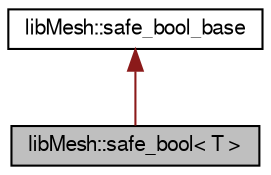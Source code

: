 digraph "libMesh::safe_bool&lt; T &gt;"
{
  edge [fontname="FreeSans",fontsize="10",labelfontname="FreeSans",labelfontsize="10"];
  node [fontname="FreeSans",fontsize="10",shape=record];
  Node1 [label="libMesh::safe_bool\< T \>",height=0.2,width=0.4,color="black", fillcolor="grey75", style="filled", fontcolor="black"];
  Node2 -> Node1 [dir="back",color="firebrick4",fontsize="10",style="solid",fontname="FreeSans"];
  Node2 [label="libMesh::safe_bool_base",height=0.2,width=0.4,color="black", fillcolor="white", style="filled",URL="$classlibMesh_1_1safe__bool__base.html"];
}
